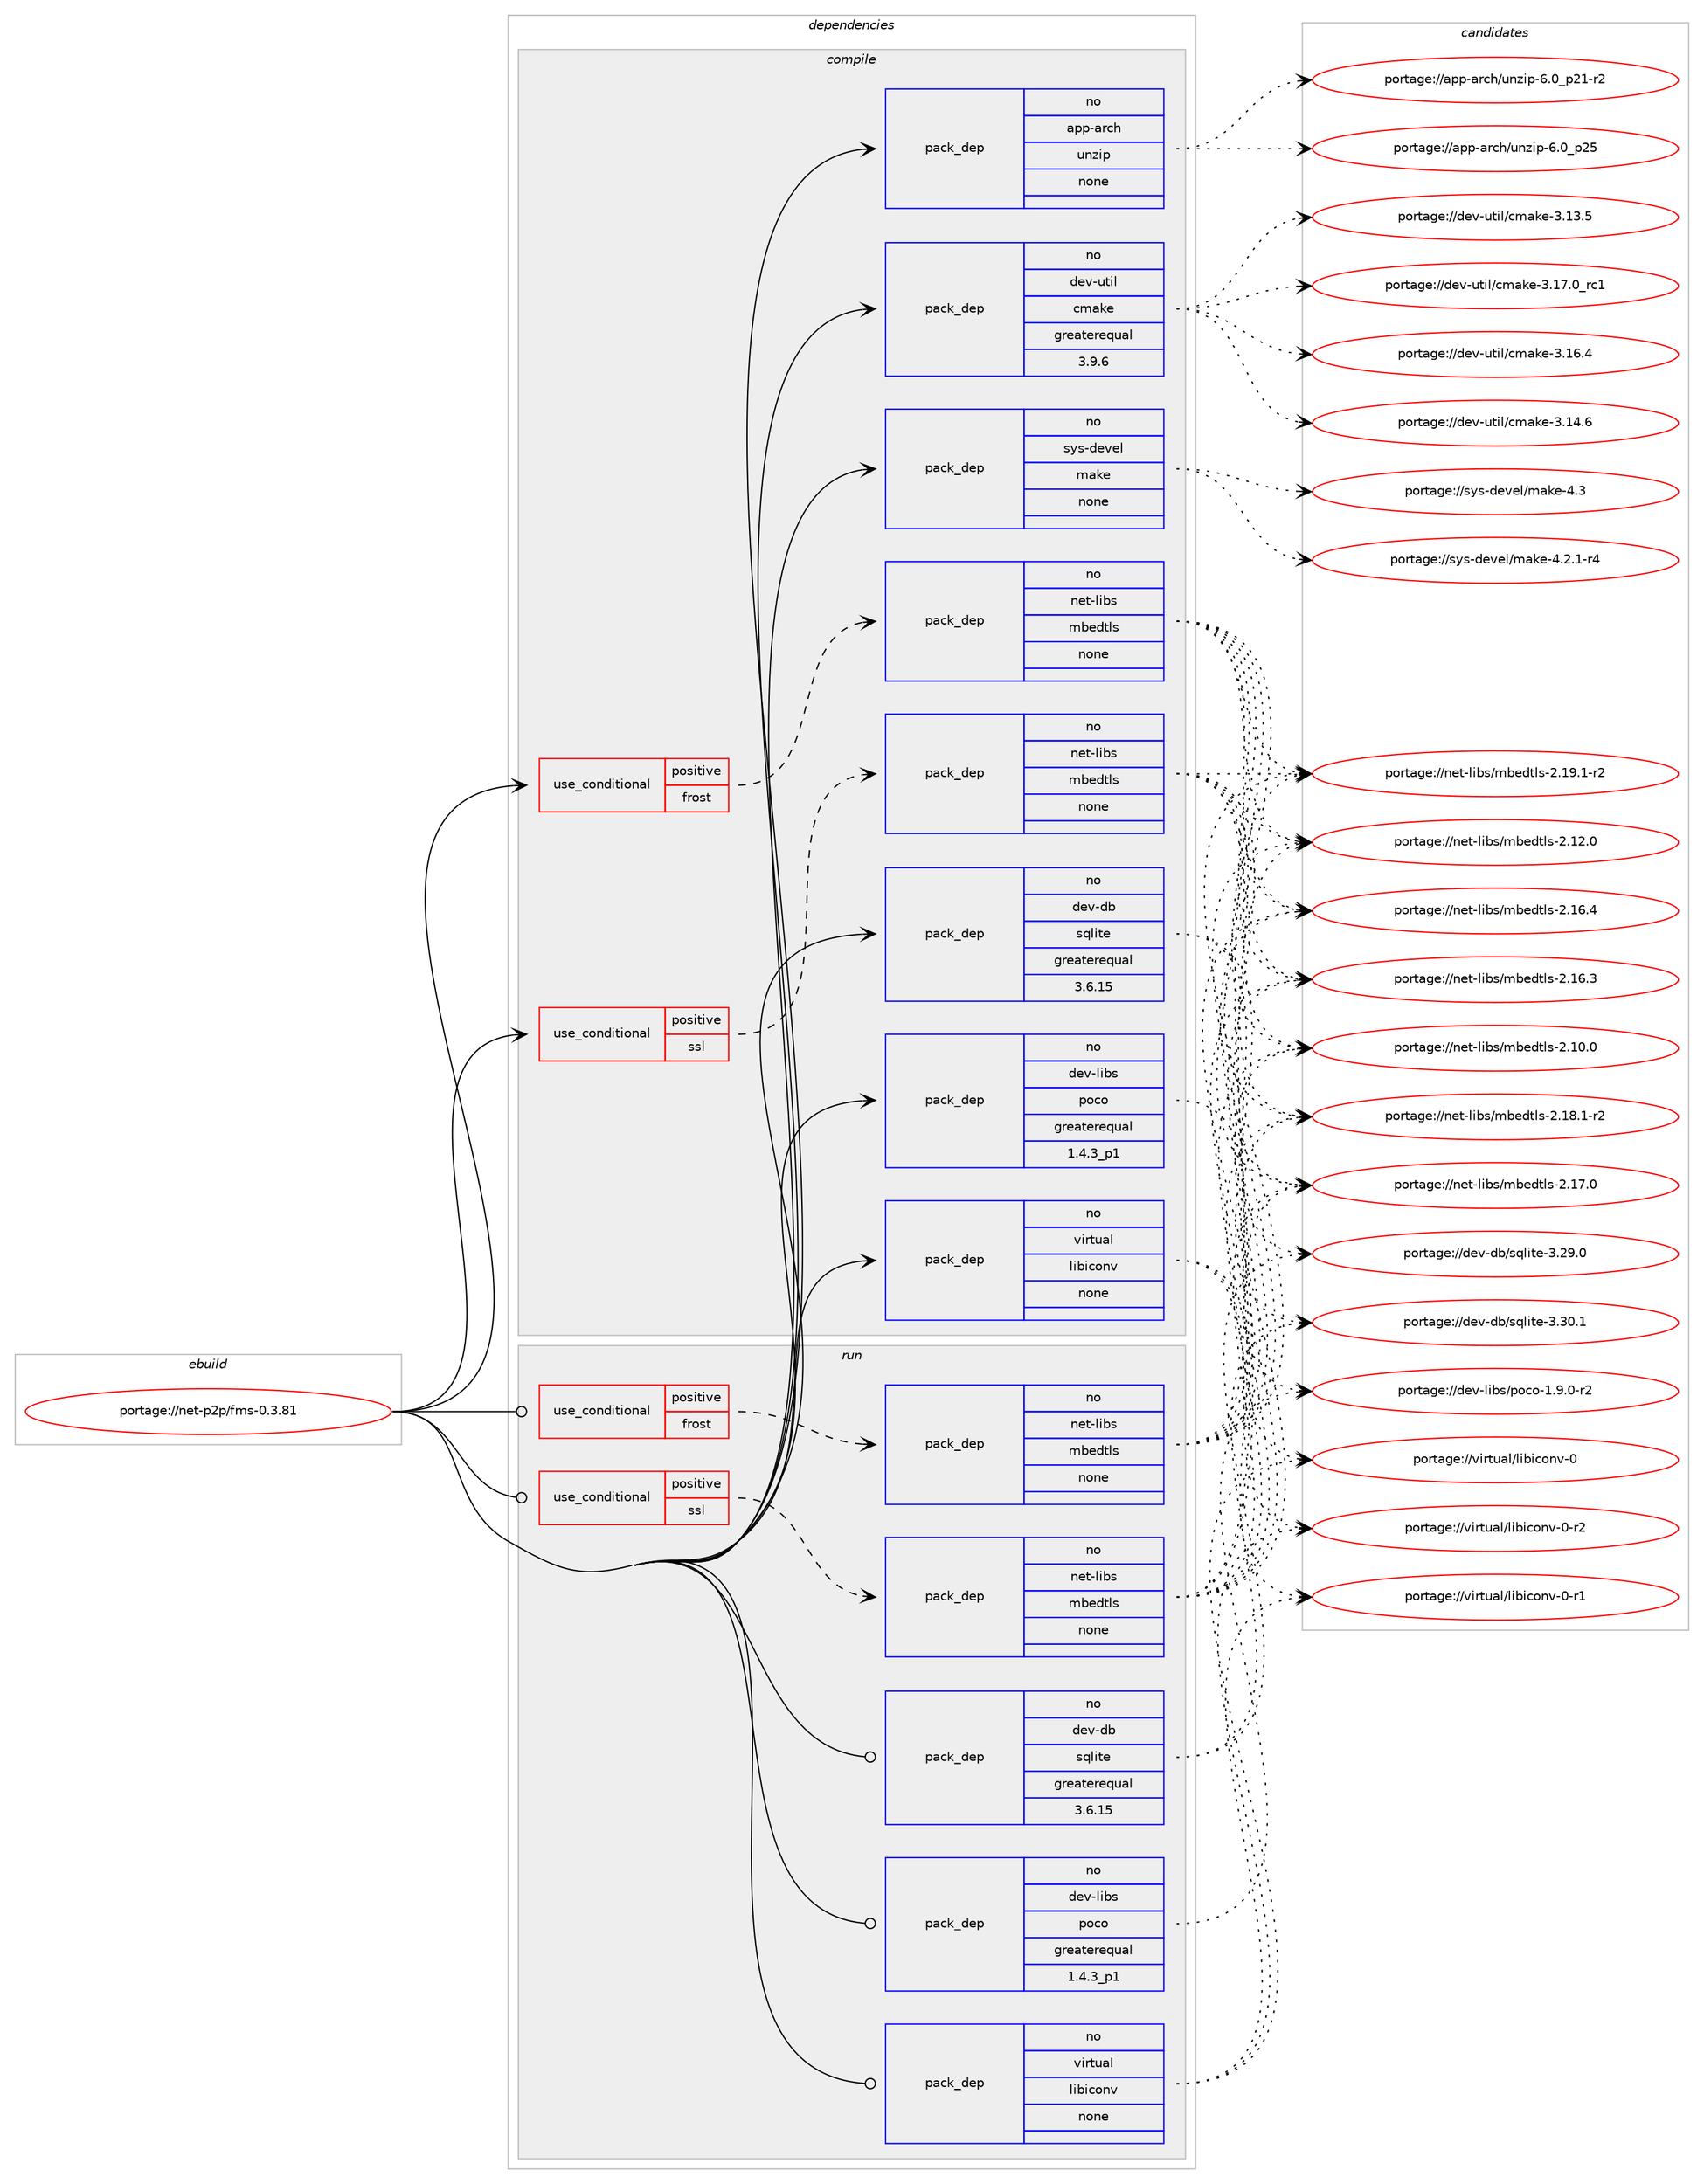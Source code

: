 digraph prolog {

# *************
# Graph options
# *************

newrank=true;
concentrate=true;
compound=true;
graph [rankdir=LR,fontname=Helvetica,fontsize=10,ranksep=1.5];#, ranksep=2.5, nodesep=0.2];
edge  [arrowhead=vee];
node  [fontname=Helvetica,fontsize=10];

# **********
# The ebuild
# **********

subgraph cluster_leftcol {
color=gray;
rank=same;
label=<<i>ebuild</i>>;
id [label="portage://net-p2p/fms-0.3.81", color=red, width=4, href="../net-p2p/fms-0.3.81.svg"];
}

# ****************
# The dependencies
# ****************

subgraph cluster_midcol {
color=gray;
label=<<i>dependencies</i>>;
subgraph cluster_compile {
fillcolor="#eeeeee";
style=filled;
label=<<i>compile</i>>;
subgraph cond20942 {
dependency105473 [label=<<TABLE BORDER="0" CELLBORDER="1" CELLSPACING="0" CELLPADDING="4"><TR><TD ROWSPAN="3" CELLPADDING="10">use_conditional</TD></TR><TR><TD>positive</TD></TR><TR><TD>frost</TD></TR></TABLE>>, shape=none, color=red];
subgraph pack82691 {
dependency105474 [label=<<TABLE BORDER="0" CELLBORDER="1" CELLSPACING="0" CELLPADDING="4" WIDTH="220"><TR><TD ROWSPAN="6" CELLPADDING="30">pack_dep</TD></TR><TR><TD WIDTH="110">no</TD></TR><TR><TD>net-libs</TD></TR><TR><TD>mbedtls</TD></TR><TR><TD>none</TD></TR><TR><TD></TD></TR></TABLE>>, shape=none, color=blue];
}
dependency105473:e -> dependency105474:w [weight=20,style="dashed",arrowhead="vee"];
}
id:e -> dependency105473:w [weight=20,style="solid",arrowhead="vee"];
subgraph cond20943 {
dependency105475 [label=<<TABLE BORDER="0" CELLBORDER="1" CELLSPACING="0" CELLPADDING="4"><TR><TD ROWSPAN="3" CELLPADDING="10">use_conditional</TD></TR><TR><TD>positive</TD></TR><TR><TD>ssl</TD></TR></TABLE>>, shape=none, color=red];
subgraph pack82692 {
dependency105476 [label=<<TABLE BORDER="0" CELLBORDER="1" CELLSPACING="0" CELLPADDING="4" WIDTH="220"><TR><TD ROWSPAN="6" CELLPADDING="30">pack_dep</TD></TR><TR><TD WIDTH="110">no</TD></TR><TR><TD>net-libs</TD></TR><TR><TD>mbedtls</TD></TR><TR><TD>none</TD></TR><TR><TD></TD></TR></TABLE>>, shape=none, color=blue];
}
dependency105475:e -> dependency105476:w [weight=20,style="dashed",arrowhead="vee"];
}
id:e -> dependency105475:w [weight=20,style="solid",arrowhead="vee"];
subgraph pack82693 {
dependency105477 [label=<<TABLE BORDER="0" CELLBORDER="1" CELLSPACING="0" CELLPADDING="4" WIDTH="220"><TR><TD ROWSPAN="6" CELLPADDING="30">pack_dep</TD></TR><TR><TD WIDTH="110">no</TD></TR><TR><TD>app-arch</TD></TR><TR><TD>unzip</TD></TR><TR><TD>none</TD></TR><TR><TD></TD></TR></TABLE>>, shape=none, color=blue];
}
id:e -> dependency105477:w [weight=20,style="solid",arrowhead="vee"];
subgraph pack82694 {
dependency105478 [label=<<TABLE BORDER="0" CELLBORDER="1" CELLSPACING="0" CELLPADDING="4" WIDTH="220"><TR><TD ROWSPAN="6" CELLPADDING="30">pack_dep</TD></TR><TR><TD WIDTH="110">no</TD></TR><TR><TD>dev-db</TD></TR><TR><TD>sqlite</TD></TR><TR><TD>greaterequal</TD></TR><TR><TD>3.6.15</TD></TR></TABLE>>, shape=none, color=blue];
}
id:e -> dependency105478:w [weight=20,style="solid",arrowhead="vee"];
subgraph pack82695 {
dependency105479 [label=<<TABLE BORDER="0" CELLBORDER="1" CELLSPACING="0" CELLPADDING="4" WIDTH="220"><TR><TD ROWSPAN="6" CELLPADDING="30">pack_dep</TD></TR><TR><TD WIDTH="110">no</TD></TR><TR><TD>dev-libs</TD></TR><TR><TD>poco</TD></TR><TR><TD>greaterequal</TD></TR><TR><TD>1.4.3_p1</TD></TR></TABLE>>, shape=none, color=blue];
}
id:e -> dependency105479:w [weight=20,style="solid",arrowhead="vee"];
subgraph pack82696 {
dependency105480 [label=<<TABLE BORDER="0" CELLBORDER="1" CELLSPACING="0" CELLPADDING="4" WIDTH="220"><TR><TD ROWSPAN="6" CELLPADDING="30">pack_dep</TD></TR><TR><TD WIDTH="110">no</TD></TR><TR><TD>dev-util</TD></TR><TR><TD>cmake</TD></TR><TR><TD>greaterequal</TD></TR><TR><TD>3.9.6</TD></TR></TABLE>>, shape=none, color=blue];
}
id:e -> dependency105480:w [weight=20,style="solid",arrowhead="vee"];
subgraph pack82697 {
dependency105481 [label=<<TABLE BORDER="0" CELLBORDER="1" CELLSPACING="0" CELLPADDING="4" WIDTH="220"><TR><TD ROWSPAN="6" CELLPADDING="30">pack_dep</TD></TR><TR><TD WIDTH="110">no</TD></TR><TR><TD>sys-devel</TD></TR><TR><TD>make</TD></TR><TR><TD>none</TD></TR><TR><TD></TD></TR></TABLE>>, shape=none, color=blue];
}
id:e -> dependency105481:w [weight=20,style="solid",arrowhead="vee"];
subgraph pack82698 {
dependency105482 [label=<<TABLE BORDER="0" CELLBORDER="1" CELLSPACING="0" CELLPADDING="4" WIDTH="220"><TR><TD ROWSPAN="6" CELLPADDING="30">pack_dep</TD></TR><TR><TD WIDTH="110">no</TD></TR><TR><TD>virtual</TD></TR><TR><TD>libiconv</TD></TR><TR><TD>none</TD></TR><TR><TD></TD></TR></TABLE>>, shape=none, color=blue];
}
id:e -> dependency105482:w [weight=20,style="solid",arrowhead="vee"];
}
subgraph cluster_compileandrun {
fillcolor="#eeeeee";
style=filled;
label=<<i>compile and run</i>>;
}
subgraph cluster_run {
fillcolor="#eeeeee";
style=filled;
label=<<i>run</i>>;
subgraph cond20944 {
dependency105483 [label=<<TABLE BORDER="0" CELLBORDER="1" CELLSPACING="0" CELLPADDING="4"><TR><TD ROWSPAN="3" CELLPADDING="10">use_conditional</TD></TR><TR><TD>positive</TD></TR><TR><TD>frost</TD></TR></TABLE>>, shape=none, color=red];
subgraph pack82699 {
dependency105484 [label=<<TABLE BORDER="0" CELLBORDER="1" CELLSPACING="0" CELLPADDING="4" WIDTH="220"><TR><TD ROWSPAN="6" CELLPADDING="30">pack_dep</TD></TR><TR><TD WIDTH="110">no</TD></TR><TR><TD>net-libs</TD></TR><TR><TD>mbedtls</TD></TR><TR><TD>none</TD></TR><TR><TD></TD></TR></TABLE>>, shape=none, color=blue];
}
dependency105483:e -> dependency105484:w [weight=20,style="dashed",arrowhead="vee"];
}
id:e -> dependency105483:w [weight=20,style="solid",arrowhead="odot"];
subgraph cond20945 {
dependency105485 [label=<<TABLE BORDER="0" CELLBORDER="1" CELLSPACING="0" CELLPADDING="4"><TR><TD ROWSPAN="3" CELLPADDING="10">use_conditional</TD></TR><TR><TD>positive</TD></TR><TR><TD>ssl</TD></TR></TABLE>>, shape=none, color=red];
subgraph pack82700 {
dependency105486 [label=<<TABLE BORDER="0" CELLBORDER="1" CELLSPACING="0" CELLPADDING="4" WIDTH="220"><TR><TD ROWSPAN="6" CELLPADDING="30">pack_dep</TD></TR><TR><TD WIDTH="110">no</TD></TR><TR><TD>net-libs</TD></TR><TR><TD>mbedtls</TD></TR><TR><TD>none</TD></TR><TR><TD></TD></TR></TABLE>>, shape=none, color=blue];
}
dependency105485:e -> dependency105486:w [weight=20,style="dashed",arrowhead="vee"];
}
id:e -> dependency105485:w [weight=20,style="solid",arrowhead="odot"];
subgraph pack82701 {
dependency105487 [label=<<TABLE BORDER="0" CELLBORDER="1" CELLSPACING="0" CELLPADDING="4" WIDTH="220"><TR><TD ROWSPAN="6" CELLPADDING="30">pack_dep</TD></TR><TR><TD WIDTH="110">no</TD></TR><TR><TD>dev-db</TD></TR><TR><TD>sqlite</TD></TR><TR><TD>greaterequal</TD></TR><TR><TD>3.6.15</TD></TR></TABLE>>, shape=none, color=blue];
}
id:e -> dependency105487:w [weight=20,style="solid",arrowhead="odot"];
subgraph pack82702 {
dependency105488 [label=<<TABLE BORDER="0" CELLBORDER="1" CELLSPACING="0" CELLPADDING="4" WIDTH="220"><TR><TD ROWSPAN="6" CELLPADDING="30">pack_dep</TD></TR><TR><TD WIDTH="110">no</TD></TR><TR><TD>dev-libs</TD></TR><TR><TD>poco</TD></TR><TR><TD>greaterequal</TD></TR><TR><TD>1.4.3_p1</TD></TR></TABLE>>, shape=none, color=blue];
}
id:e -> dependency105488:w [weight=20,style="solid",arrowhead="odot"];
subgraph pack82703 {
dependency105489 [label=<<TABLE BORDER="0" CELLBORDER="1" CELLSPACING="0" CELLPADDING="4" WIDTH="220"><TR><TD ROWSPAN="6" CELLPADDING="30">pack_dep</TD></TR><TR><TD WIDTH="110">no</TD></TR><TR><TD>virtual</TD></TR><TR><TD>libiconv</TD></TR><TR><TD>none</TD></TR><TR><TD></TD></TR></TABLE>>, shape=none, color=blue];
}
id:e -> dependency105489:w [weight=20,style="solid",arrowhead="odot"];
}
}

# **************
# The candidates
# **************

subgraph cluster_choices {
rank=same;
color=gray;
label=<<i>candidates</i>>;

subgraph choice82691 {
color=black;
nodesep=1;
choice11010111645108105981154710998101100116108115455046495746494511450 [label="portage://net-libs/mbedtls-2.19.1-r2", color=red, width=4,href="../net-libs/mbedtls-2.19.1-r2.svg"];
choice11010111645108105981154710998101100116108115455046495646494511450 [label="portage://net-libs/mbedtls-2.18.1-r2", color=red, width=4,href="../net-libs/mbedtls-2.18.1-r2.svg"];
choice1101011164510810598115471099810110011610811545504649554648 [label="portage://net-libs/mbedtls-2.17.0", color=red, width=4,href="../net-libs/mbedtls-2.17.0.svg"];
choice1101011164510810598115471099810110011610811545504649544652 [label="portage://net-libs/mbedtls-2.16.4", color=red, width=4,href="../net-libs/mbedtls-2.16.4.svg"];
choice1101011164510810598115471099810110011610811545504649544651 [label="portage://net-libs/mbedtls-2.16.3", color=red, width=4,href="../net-libs/mbedtls-2.16.3.svg"];
choice1101011164510810598115471099810110011610811545504649504648 [label="portage://net-libs/mbedtls-2.12.0", color=red, width=4,href="../net-libs/mbedtls-2.12.0.svg"];
choice1101011164510810598115471099810110011610811545504649484648 [label="portage://net-libs/mbedtls-2.10.0", color=red, width=4,href="../net-libs/mbedtls-2.10.0.svg"];
dependency105474:e -> choice11010111645108105981154710998101100116108115455046495746494511450:w [style=dotted,weight="100"];
dependency105474:e -> choice11010111645108105981154710998101100116108115455046495646494511450:w [style=dotted,weight="100"];
dependency105474:e -> choice1101011164510810598115471099810110011610811545504649554648:w [style=dotted,weight="100"];
dependency105474:e -> choice1101011164510810598115471099810110011610811545504649544652:w [style=dotted,weight="100"];
dependency105474:e -> choice1101011164510810598115471099810110011610811545504649544651:w [style=dotted,weight="100"];
dependency105474:e -> choice1101011164510810598115471099810110011610811545504649504648:w [style=dotted,weight="100"];
dependency105474:e -> choice1101011164510810598115471099810110011610811545504649484648:w [style=dotted,weight="100"];
}
subgraph choice82692 {
color=black;
nodesep=1;
choice11010111645108105981154710998101100116108115455046495746494511450 [label="portage://net-libs/mbedtls-2.19.1-r2", color=red, width=4,href="../net-libs/mbedtls-2.19.1-r2.svg"];
choice11010111645108105981154710998101100116108115455046495646494511450 [label="portage://net-libs/mbedtls-2.18.1-r2", color=red, width=4,href="../net-libs/mbedtls-2.18.1-r2.svg"];
choice1101011164510810598115471099810110011610811545504649554648 [label="portage://net-libs/mbedtls-2.17.0", color=red, width=4,href="../net-libs/mbedtls-2.17.0.svg"];
choice1101011164510810598115471099810110011610811545504649544652 [label="portage://net-libs/mbedtls-2.16.4", color=red, width=4,href="../net-libs/mbedtls-2.16.4.svg"];
choice1101011164510810598115471099810110011610811545504649544651 [label="portage://net-libs/mbedtls-2.16.3", color=red, width=4,href="../net-libs/mbedtls-2.16.3.svg"];
choice1101011164510810598115471099810110011610811545504649504648 [label="portage://net-libs/mbedtls-2.12.0", color=red, width=4,href="../net-libs/mbedtls-2.12.0.svg"];
choice1101011164510810598115471099810110011610811545504649484648 [label="portage://net-libs/mbedtls-2.10.0", color=red, width=4,href="../net-libs/mbedtls-2.10.0.svg"];
dependency105476:e -> choice11010111645108105981154710998101100116108115455046495746494511450:w [style=dotted,weight="100"];
dependency105476:e -> choice11010111645108105981154710998101100116108115455046495646494511450:w [style=dotted,weight="100"];
dependency105476:e -> choice1101011164510810598115471099810110011610811545504649554648:w [style=dotted,weight="100"];
dependency105476:e -> choice1101011164510810598115471099810110011610811545504649544652:w [style=dotted,weight="100"];
dependency105476:e -> choice1101011164510810598115471099810110011610811545504649544651:w [style=dotted,weight="100"];
dependency105476:e -> choice1101011164510810598115471099810110011610811545504649504648:w [style=dotted,weight="100"];
dependency105476:e -> choice1101011164510810598115471099810110011610811545504649484648:w [style=dotted,weight="100"];
}
subgraph choice82693 {
color=black;
nodesep=1;
choice971121124597114991044711711012210511245544648951125053 [label="portage://app-arch/unzip-6.0_p25", color=red, width=4,href="../app-arch/unzip-6.0_p25.svg"];
choice9711211245971149910447117110122105112455446489511250494511450 [label="portage://app-arch/unzip-6.0_p21-r2", color=red, width=4,href="../app-arch/unzip-6.0_p21-r2.svg"];
dependency105477:e -> choice971121124597114991044711711012210511245544648951125053:w [style=dotted,weight="100"];
dependency105477:e -> choice9711211245971149910447117110122105112455446489511250494511450:w [style=dotted,weight="100"];
}
subgraph choice82694 {
color=black;
nodesep=1;
choice10010111845100984711511310810511610145514651484649 [label="portage://dev-db/sqlite-3.30.1", color=red, width=4,href="../dev-db/sqlite-3.30.1.svg"];
choice10010111845100984711511310810511610145514650574648 [label="portage://dev-db/sqlite-3.29.0", color=red, width=4,href="../dev-db/sqlite-3.29.0.svg"];
dependency105478:e -> choice10010111845100984711511310810511610145514651484649:w [style=dotted,weight="100"];
dependency105478:e -> choice10010111845100984711511310810511610145514650574648:w [style=dotted,weight="100"];
}
subgraph choice82695 {
color=black;
nodesep=1;
choice100101118451081059811547112111991114549465746484511450 [label="portage://dev-libs/poco-1.9.0-r2", color=red, width=4,href="../dev-libs/poco-1.9.0-r2.svg"];
dependency105479:e -> choice100101118451081059811547112111991114549465746484511450:w [style=dotted,weight="100"];
}
subgraph choice82696 {
color=black;
nodesep=1;
choice1001011184511711610510847991099710710145514649554648951149949 [label="portage://dev-util/cmake-3.17.0_rc1", color=red, width=4,href="../dev-util/cmake-3.17.0_rc1.svg"];
choice1001011184511711610510847991099710710145514649544652 [label="portage://dev-util/cmake-3.16.4", color=red, width=4,href="../dev-util/cmake-3.16.4.svg"];
choice1001011184511711610510847991099710710145514649524654 [label="portage://dev-util/cmake-3.14.6", color=red, width=4,href="../dev-util/cmake-3.14.6.svg"];
choice1001011184511711610510847991099710710145514649514653 [label="portage://dev-util/cmake-3.13.5", color=red, width=4,href="../dev-util/cmake-3.13.5.svg"];
dependency105480:e -> choice1001011184511711610510847991099710710145514649554648951149949:w [style=dotted,weight="100"];
dependency105480:e -> choice1001011184511711610510847991099710710145514649544652:w [style=dotted,weight="100"];
dependency105480:e -> choice1001011184511711610510847991099710710145514649524654:w [style=dotted,weight="100"];
dependency105480:e -> choice1001011184511711610510847991099710710145514649514653:w [style=dotted,weight="100"];
}
subgraph choice82697 {
color=black;
nodesep=1;
choice11512111545100101118101108471099710710145524651 [label="portage://sys-devel/make-4.3", color=red, width=4,href="../sys-devel/make-4.3.svg"];
choice1151211154510010111810110847109971071014552465046494511452 [label="portage://sys-devel/make-4.2.1-r4", color=red, width=4,href="../sys-devel/make-4.2.1-r4.svg"];
dependency105481:e -> choice11512111545100101118101108471099710710145524651:w [style=dotted,weight="100"];
dependency105481:e -> choice1151211154510010111810110847109971071014552465046494511452:w [style=dotted,weight="100"];
}
subgraph choice82698 {
color=black;
nodesep=1;
choice1181051141161179710847108105981059911111011845484511450 [label="portage://virtual/libiconv-0-r2", color=red, width=4,href="../virtual/libiconv-0-r2.svg"];
choice1181051141161179710847108105981059911111011845484511449 [label="portage://virtual/libiconv-0-r1", color=red, width=4,href="../virtual/libiconv-0-r1.svg"];
choice118105114116117971084710810598105991111101184548 [label="portage://virtual/libiconv-0", color=red, width=4,href="../virtual/libiconv-0.svg"];
dependency105482:e -> choice1181051141161179710847108105981059911111011845484511450:w [style=dotted,weight="100"];
dependency105482:e -> choice1181051141161179710847108105981059911111011845484511449:w [style=dotted,weight="100"];
dependency105482:e -> choice118105114116117971084710810598105991111101184548:w [style=dotted,weight="100"];
}
subgraph choice82699 {
color=black;
nodesep=1;
choice11010111645108105981154710998101100116108115455046495746494511450 [label="portage://net-libs/mbedtls-2.19.1-r2", color=red, width=4,href="../net-libs/mbedtls-2.19.1-r2.svg"];
choice11010111645108105981154710998101100116108115455046495646494511450 [label="portage://net-libs/mbedtls-2.18.1-r2", color=red, width=4,href="../net-libs/mbedtls-2.18.1-r2.svg"];
choice1101011164510810598115471099810110011610811545504649554648 [label="portage://net-libs/mbedtls-2.17.0", color=red, width=4,href="../net-libs/mbedtls-2.17.0.svg"];
choice1101011164510810598115471099810110011610811545504649544652 [label="portage://net-libs/mbedtls-2.16.4", color=red, width=4,href="../net-libs/mbedtls-2.16.4.svg"];
choice1101011164510810598115471099810110011610811545504649544651 [label="portage://net-libs/mbedtls-2.16.3", color=red, width=4,href="../net-libs/mbedtls-2.16.3.svg"];
choice1101011164510810598115471099810110011610811545504649504648 [label="portage://net-libs/mbedtls-2.12.0", color=red, width=4,href="../net-libs/mbedtls-2.12.0.svg"];
choice1101011164510810598115471099810110011610811545504649484648 [label="portage://net-libs/mbedtls-2.10.0", color=red, width=4,href="../net-libs/mbedtls-2.10.0.svg"];
dependency105484:e -> choice11010111645108105981154710998101100116108115455046495746494511450:w [style=dotted,weight="100"];
dependency105484:e -> choice11010111645108105981154710998101100116108115455046495646494511450:w [style=dotted,weight="100"];
dependency105484:e -> choice1101011164510810598115471099810110011610811545504649554648:w [style=dotted,weight="100"];
dependency105484:e -> choice1101011164510810598115471099810110011610811545504649544652:w [style=dotted,weight="100"];
dependency105484:e -> choice1101011164510810598115471099810110011610811545504649544651:w [style=dotted,weight="100"];
dependency105484:e -> choice1101011164510810598115471099810110011610811545504649504648:w [style=dotted,weight="100"];
dependency105484:e -> choice1101011164510810598115471099810110011610811545504649484648:w [style=dotted,weight="100"];
}
subgraph choice82700 {
color=black;
nodesep=1;
choice11010111645108105981154710998101100116108115455046495746494511450 [label="portage://net-libs/mbedtls-2.19.1-r2", color=red, width=4,href="../net-libs/mbedtls-2.19.1-r2.svg"];
choice11010111645108105981154710998101100116108115455046495646494511450 [label="portage://net-libs/mbedtls-2.18.1-r2", color=red, width=4,href="../net-libs/mbedtls-2.18.1-r2.svg"];
choice1101011164510810598115471099810110011610811545504649554648 [label="portage://net-libs/mbedtls-2.17.0", color=red, width=4,href="../net-libs/mbedtls-2.17.0.svg"];
choice1101011164510810598115471099810110011610811545504649544652 [label="portage://net-libs/mbedtls-2.16.4", color=red, width=4,href="../net-libs/mbedtls-2.16.4.svg"];
choice1101011164510810598115471099810110011610811545504649544651 [label="portage://net-libs/mbedtls-2.16.3", color=red, width=4,href="../net-libs/mbedtls-2.16.3.svg"];
choice1101011164510810598115471099810110011610811545504649504648 [label="portage://net-libs/mbedtls-2.12.0", color=red, width=4,href="../net-libs/mbedtls-2.12.0.svg"];
choice1101011164510810598115471099810110011610811545504649484648 [label="portage://net-libs/mbedtls-2.10.0", color=red, width=4,href="../net-libs/mbedtls-2.10.0.svg"];
dependency105486:e -> choice11010111645108105981154710998101100116108115455046495746494511450:w [style=dotted,weight="100"];
dependency105486:e -> choice11010111645108105981154710998101100116108115455046495646494511450:w [style=dotted,weight="100"];
dependency105486:e -> choice1101011164510810598115471099810110011610811545504649554648:w [style=dotted,weight="100"];
dependency105486:e -> choice1101011164510810598115471099810110011610811545504649544652:w [style=dotted,weight="100"];
dependency105486:e -> choice1101011164510810598115471099810110011610811545504649544651:w [style=dotted,weight="100"];
dependency105486:e -> choice1101011164510810598115471099810110011610811545504649504648:w [style=dotted,weight="100"];
dependency105486:e -> choice1101011164510810598115471099810110011610811545504649484648:w [style=dotted,weight="100"];
}
subgraph choice82701 {
color=black;
nodesep=1;
choice10010111845100984711511310810511610145514651484649 [label="portage://dev-db/sqlite-3.30.1", color=red, width=4,href="../dev-db/sqlite-3.30.1.svg"];
choice10010111845100984711511310810511610145514650574648 [label="portage://dev-db/sqlite-3.29.0", color=red, width=4,href="../dev-db/sqlite-3.29.0.svg"];
dependency105487:e -> choice10010111845100984711511310810511610145514651484649:w [style=dotted,weight="100"];
dependency105487:e -> choice10010111845100984711511310810511610145514650574648:w [style=dotted,weight="100"];
}
subgraph choice82702 {
color=black;
nodesep=1;
choice100101118451081059811547112111991114549465746484511450 [label="portage://dev-libs/poco-1.9.0-r2", color=red, width=4,href="../dev-libs/poco-1.9.0-r2.svg"];
dependency105488:e -> choice100101118451081059811547112111991114549465746484511450:w [style=dotted,weight="100"];
}
subgraph choice82703 {
color=black;
nodesep=1;
choice1181051141161179710847108105981059911111011845484511450 [label="portage://virtual/libiconv-0-r2", color=red, width=4,href="../virtual/libiconv-0-r2.svg"];
choice1181051141161179710847108105981059911111011845484511449 [label="portage://virtual/libiconv-0-r1", color=red, width=4,href="../virtual/libiconv-0-r1.svg"];
choice118105114116117971084710810598105991111101184548 [label="portage://virtual/libiconv-0", color=red, width=4,href="../virtual/libiconv-0.svg"];
dependency105489:e -> choice1181051141161179710847108105981059911111011845484511450:w [style=dotted,weight="100"];
dependency105489:e -> choice1181051141161179710847108105981059911111011845484511449:w [style=dotted,weight="100"];
dependency105489:e -> choice118105114116117971084710810598105991111101184548:w [style=dotted,weight="100"];
}
}

}
